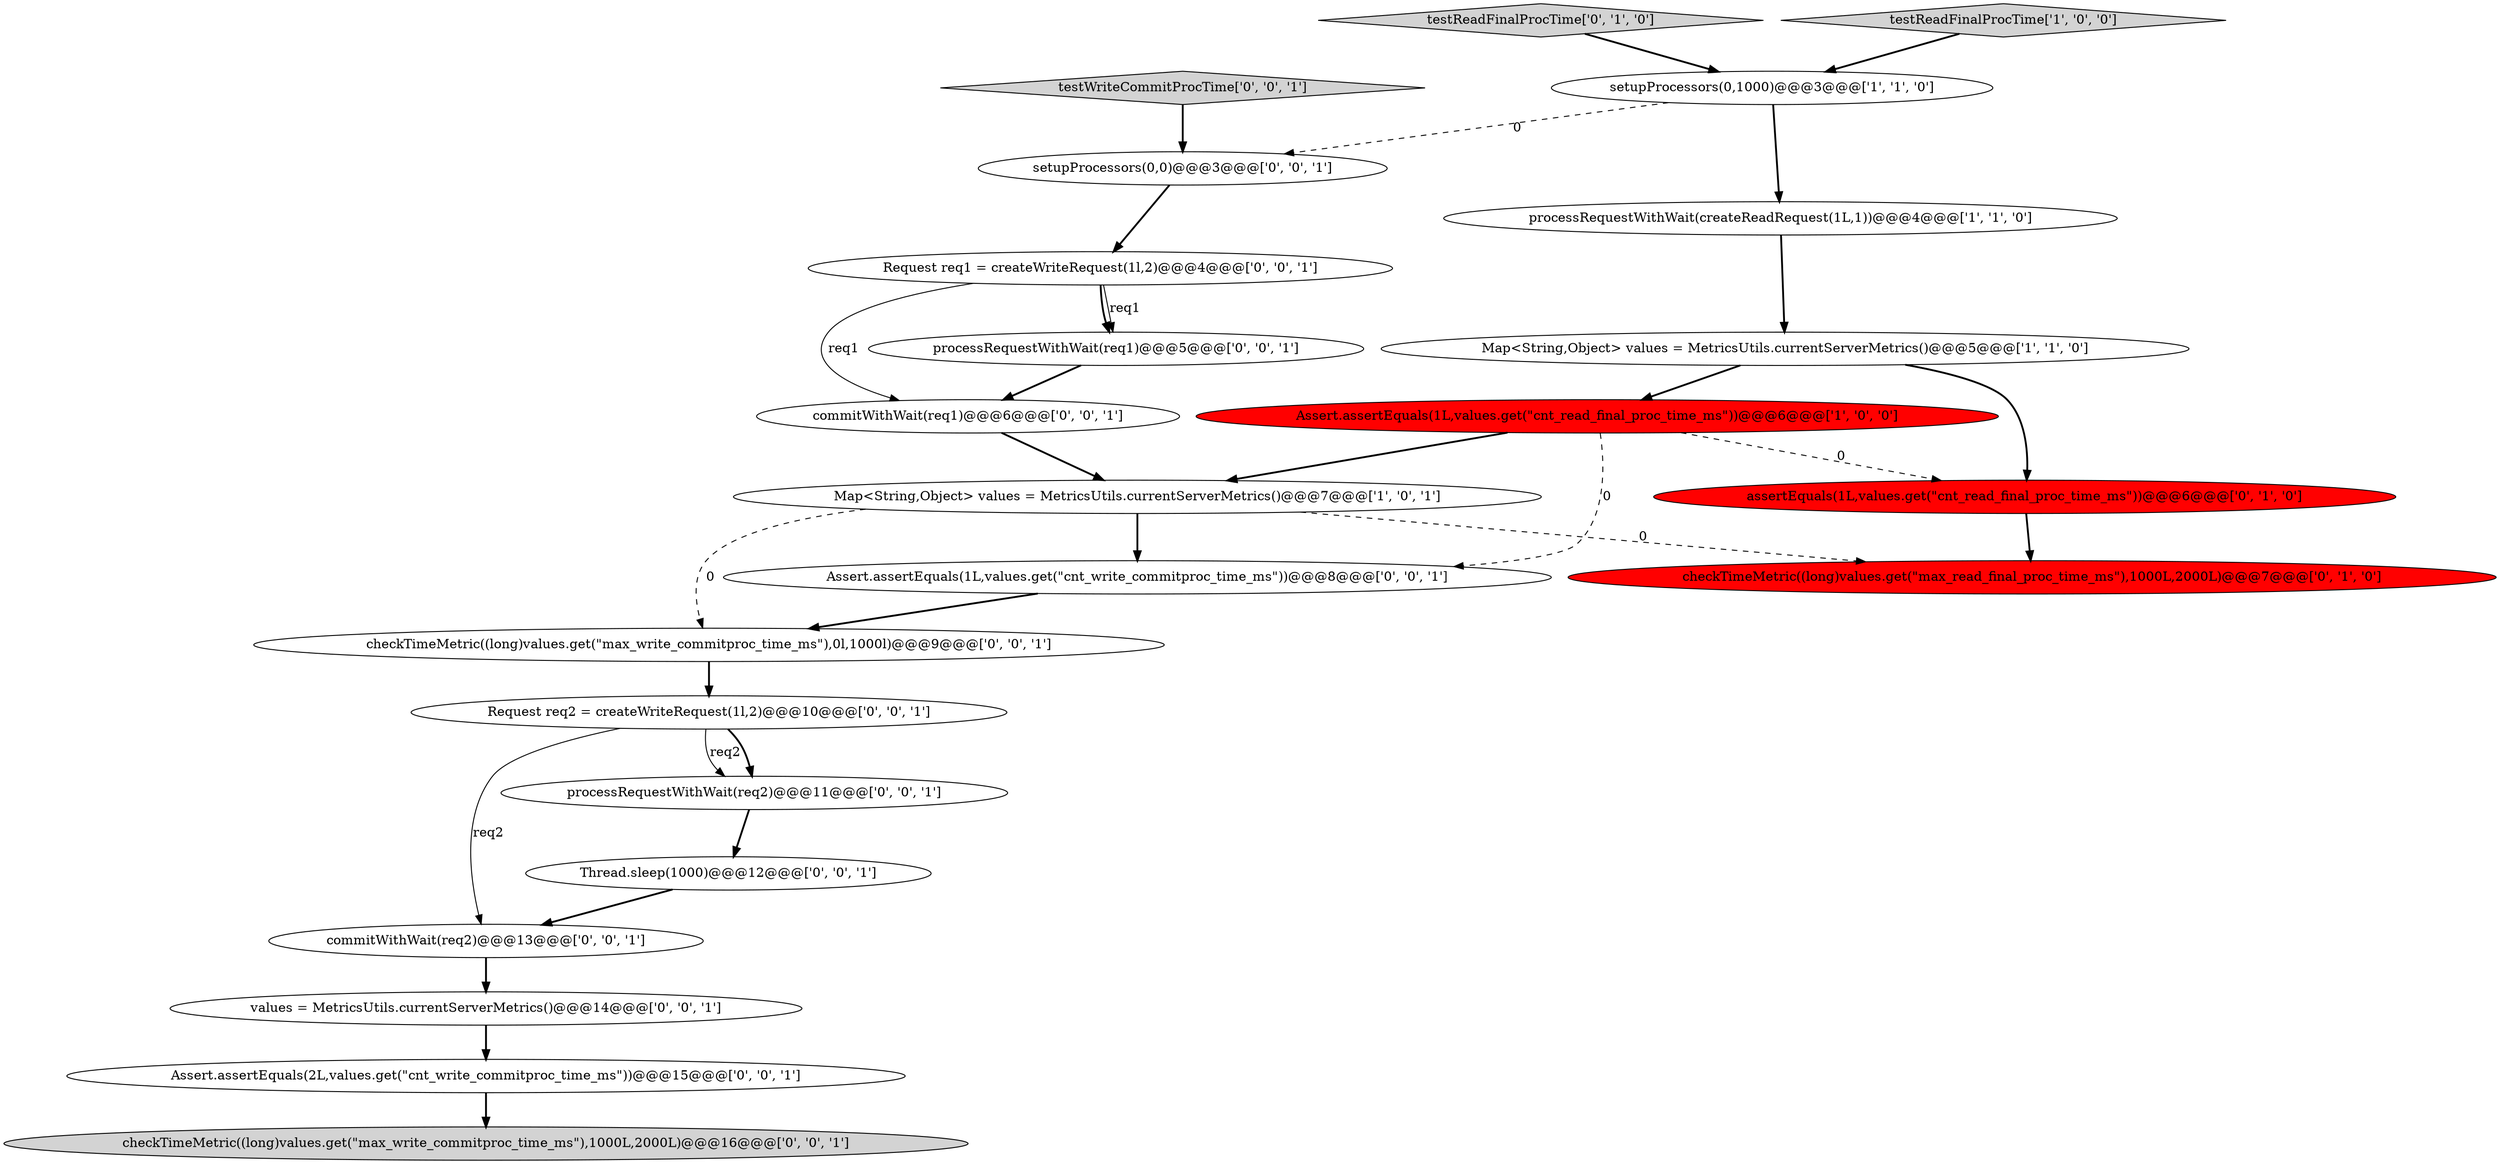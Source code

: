 digraph {
19 [style = filled, label = "commitWithWait(req2)@@@13@@@['0', '0', '1']", fillcolor = white, shape = ellipse image = "AAA0AAABBB3BBB"];
18 [style = filled, label = "commitWithWait(req1)@@@6@@@['0', '0', '1']", fillcolor = white, shape = ellipse image = "AAA0AAABBB3BBB"];
15 [style = filled, label = "Assert.assertEquals(2L,values.get(\"cnt_write_commitproc_time_ms\"))@@@15@@@['0', '0', '1']", fillcolor = white, shape = ellipse image = "AAA0AAABBB3BBB"];
9 [style = filled, label = "Request req2 = createWriteRequest(1l,2)@@@10@@@['0', '0', '1']", fillcolor = white, shape = ellipse image = "AAA0AAABBB3BBB"];
11 [style = filled, label = "checkTimeMetric((long)values.get(\"max_write_commitproc_time_ms\"),0l,1000l)@@@9@@@['0', '0', '1']", fillcolor = white, shape = ellipse image = "AAA0AAABBB3BBB"];
22 [style = filled, label = "testWriteCommitProcTime['0', '0', '1']", fillcolor = lightgray, shape = diamond image = "AAA0AAABBB3BBB"];
6 [style = filled, label = "testReadFinalProcTime['0', '1', '0']", fillcolor = lightgray, shape = diamond image = "AAA0AAABBB2BBB"];
10 [style = filled, label = "Request req1 = createWriteRequest(1l,2)@@@4@@@['0', '0', '1']", fillcolor = white, shape = ellipse image = "AAA0AAABBB3BBB"];
4 [style = filled, label = "Map<String,Object> values = MetricsUtils.currentServerMetrics()@@@7@@@['1', '0', '1']", fillcolor = white, shape = ellipse image = "AAA0AAABBB1BBB"];
14 [style = filled, label = "Assert.assertEquals(1L,values.get(\"cnt_write_commitproc_time_ms\"))@@@8@@@['0', '0', '1']", fillcolor = white, shape = ellipse image = "AAA0AAABBB3BBB"];
2 [style = filled, label = "Assert.assertEquals(1L,values.get(\"cnt_read_final_proc_time_ms\"))@@@6@@@['1', '0', '0']", fillcolor = red, shape = ellipse image = "AAA1AAABBB1BBB"];
3 [style = filled, label = "testReadFinalProcTime['1', '0', '0']", fillcolor = lightgray, shape = diamond image = "AAA0AAABBB1BBB"];
21 [style = filled, label = "processRequestWithWait(req2)@@@11@@@['0', '0', '1']", fillcolor = white, shape = ellipse image = "AAA0AAABBB3BBB"];
7 [style = filled, label = "assertEquals(1L,values.get(\"cnt_read_final_proc_time_ms\"))@@@6@@@['0', '1', '0']", fillcolor = red, shape = ellipse image = "AAA1AAABBB2BBB"];
0 [style = filled, label = "setupProcessors(0,1000)@@@3@@@['1', '1', '0']", fillcolor = white, shape = ellipse image = "AAA0AAABBB1BBB"];
16 [style = filled, label = "processRequestWithWait(req1)@@@5@@@['0', '0', '1']", fillcolor = white, shape = ellipse image = "AAA0AAABBB3BBB"];
12 [style = filled, label = "values = MetricsUtils.currentServerMetrics()@@@14@@@['0', '0', '1']", fillcolor = white, shape = ellipse image = "AAA0AAABBB3BBB"];
13 [style = filled, label = "setupProcessors(0,0)@@@3@@@['0', '0', '1']", fillcolor = white, shape = ellipse image = "AAA0AAABBB3BBB"];
20 [style = filled, label = "Thread.sleep(1000)@@@12@@@['0', '0', '1']", fillcolor = white, shape = ellipse image = "AAA0AAABBB3BBB"];
8 [style = filled, label = "checkTimeMetric((long)values.get(\"max_read_final_proc_time_ms\"),1000L,2000L)@@@7@@@['0', '1', '0']", fillcolor = red, shape = ellipse image = "AAA1AAABBB2BBB"];
17 [style = filled, label = "checkTimeMetric((long)values.get(\"max_write_commitproc_time_ms\"),1000L,2000L)@@@16@@@['0', '0', '1']", fillcolor = lightgray, shape = ellipse image = "AAA0AAABBB3BBB"];
1 [style = filled, label = "Map<String,Object> values = MetricsUtils.currentServerMetrics()@@@5@@@['1', '1', '0']", fillcolor = white, shape = ellipse image = "AAA0AAABBB1BBB"];
5 [style = filled, label = "processRequestWithWait(createReadRequest(1L,1))@@@4@@@['1', '1', '0']", fillcolor = white, shape = ellipse image = "AAA0AAABBB1BBB"];
13->10 [style = bold, label=""];
10->16 [style = solid, label="req1"];
4->14 [style = bold, label=""];
16->18 [style = bold, label=""];
19->12 [style = bold, label=""];
12->15 [style = bold, label=""];
6->0 [style = bold, label=""];
9->21 [style = solid, label="req2"];
2->7 [style = dashed, label="0"];
7->8 [style = bold, label=""];
11->9 [style = bold, label=""];
2->4 [style = bold, label=""];
1->7 [style = bold, label=""];
3->0 [style = bold, label=""];
5->1 [style = bold, label=""];
15->17 [style = bold, label=""];
9->19 [style = solid, label="req2"];
21->20 [style = bold, label=""];
18->4 [style = bold, label=""];
10->16 [style = bold, label=""];
2->14 [style = dashed, label="0"];
0->13 [style = dashed, label="0"];
10->18 [style = solid, label="req1"];
4->8 [style = dashed, label="0"];
9->21 [style = bold, label=""];
1->2 [style = bold, label=""];
4->11 [style = dashed, label="0"];
20->19 [style = bold, label=""];
14->11 [style = bold, label=""];
22->13 [style = bold, label=""];
0->5 [style = bold, label=""];
}
